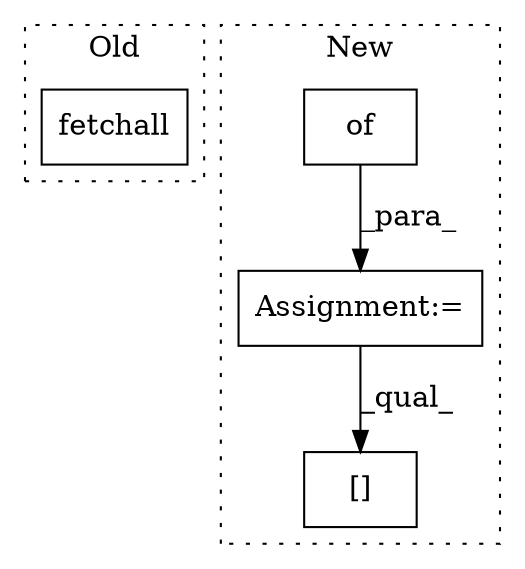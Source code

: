 digraph G {
subgraph cluster0 {
1 [label="fetchall" a="32" s="4688" l="10" shape="box"];
label = "Old";
style="dotted";
}
subgraph cluster1 {
2 [label="of" a="32" s="4979,5023" l="3,1" shape="box"];
3 [label="[]" a="2" s="5171,5181" l="5,1" shape="box"];
4 [label="Assignment:=" a="7" s="4974" l="1" shape="box"];
label = "New";
style="dotted";
}
2 -> 4 [label="_para_"];
4 -> 3 [label="_qual_"];
}